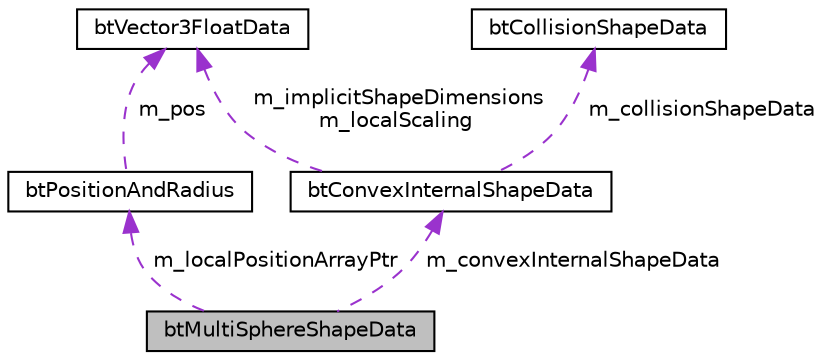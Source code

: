 digraph "btMultiSphereShapeData"
{
  edge [fontname="Helvetica",fontsize="10",labelfontname="Helvetica",labelfontsize="10"];
  node [fontname="Helvetica",fontsize="10",shape=record];
  Node1 [label="btMultiSphereShapeData",height=0.2,width=0.4,color="black", fillcolor="grey75", style="filled", fontcolor="black"];
  Node2 -> Node1 [dir="back",color="darkorchid3",fontsize="10",style="dashed",label=" m_localPositionArrayPtr" ];
  Node2 [label="btPositionAndRadius",height=0.2,width=0.4,color="black", fillcolor="white", style="filled",URL="$structbt_position_and_radius.html"];
  Node3 -> Node2 [dir="back",color="darkorchid3",fontsize="10",style="dashed",label=" m_pos" ];
  Node3 [label="btVector3FloatData",height=0.2,width=0.4,color="black", fillcolor="white", style="filled",URL="$structbt_vector3_float_data.html"];
  Node4 -> Node1 [dir="back",color="darkorchid3",fontsize="10",style="dashed",label=" m_convexInternalShapeData" ];
  Node4 [label="btConvexInternalShapeData",height=0.2,width=0.4,color="black", fillcolor="white", style="filled",URL="$structbt_convex_internal_shape_data.html",tooltip="do not change those serialization structures, it requires an updated sBulletDNAstr/sBulletDNAstr64 ..."];
  Node3 -> Node4 [dir="back",color="darkorchid3",fontsize="10",style="dashed",label=" m_implicitShapeDimensions\nm_localScaling" ];
  Node5 -> Node4 [dir="back",color="darkorchid3",fontsize="10",style="dashed",label=" m_collisionShapeData" ];
  Node5 [label="btCollisionShapeData",height=0.2,width=0.4,color="black", fillcolor="white", style="filled",URL="$structbt_collision_shape_data.html",tooltip="do not change those serialization structures, it requires an updated sBulletDNAstr/sBulletDNAstr64 ..."];
}
